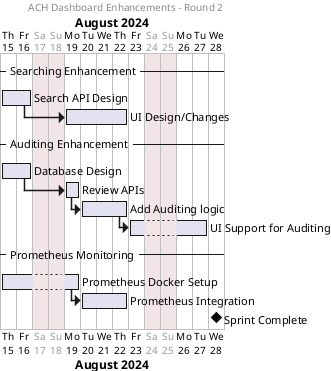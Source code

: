 @startgantt
saturday are closed
sunday are closed

header ACH Dashboard Enhancements - Round 2

Project starts 2024-08-15
-- Searching Enhancement --
[Search API Design] starts 2024-08-15 and lasts 2 days
[UI Design/Changes] starts at \
      [Search API Design]'s end and lasts 4 day

-- Auditing Enhancement --
[Database Design] starts at 2024-08-15 and lasts 2 days
[Review APIs] starts at [Database Design]'s end and lasts 1 days
[Add Auditing logic] starts at [Review APIs]'s end and lasts 3 days
[UI Support for Auditing] starts at [Add Auditing logic]'s end and lasts 3 days

-- Prometheus Monitoring --
[Prometheus Docker Setup] starts at 2024-08-15 and lasts 3 days
[Prometheus Integration] starts at [Prometheus Docker Setup]'s end and lasts 3 days

[Sprint Complete] happens at 2024-08-28

@endgantt
